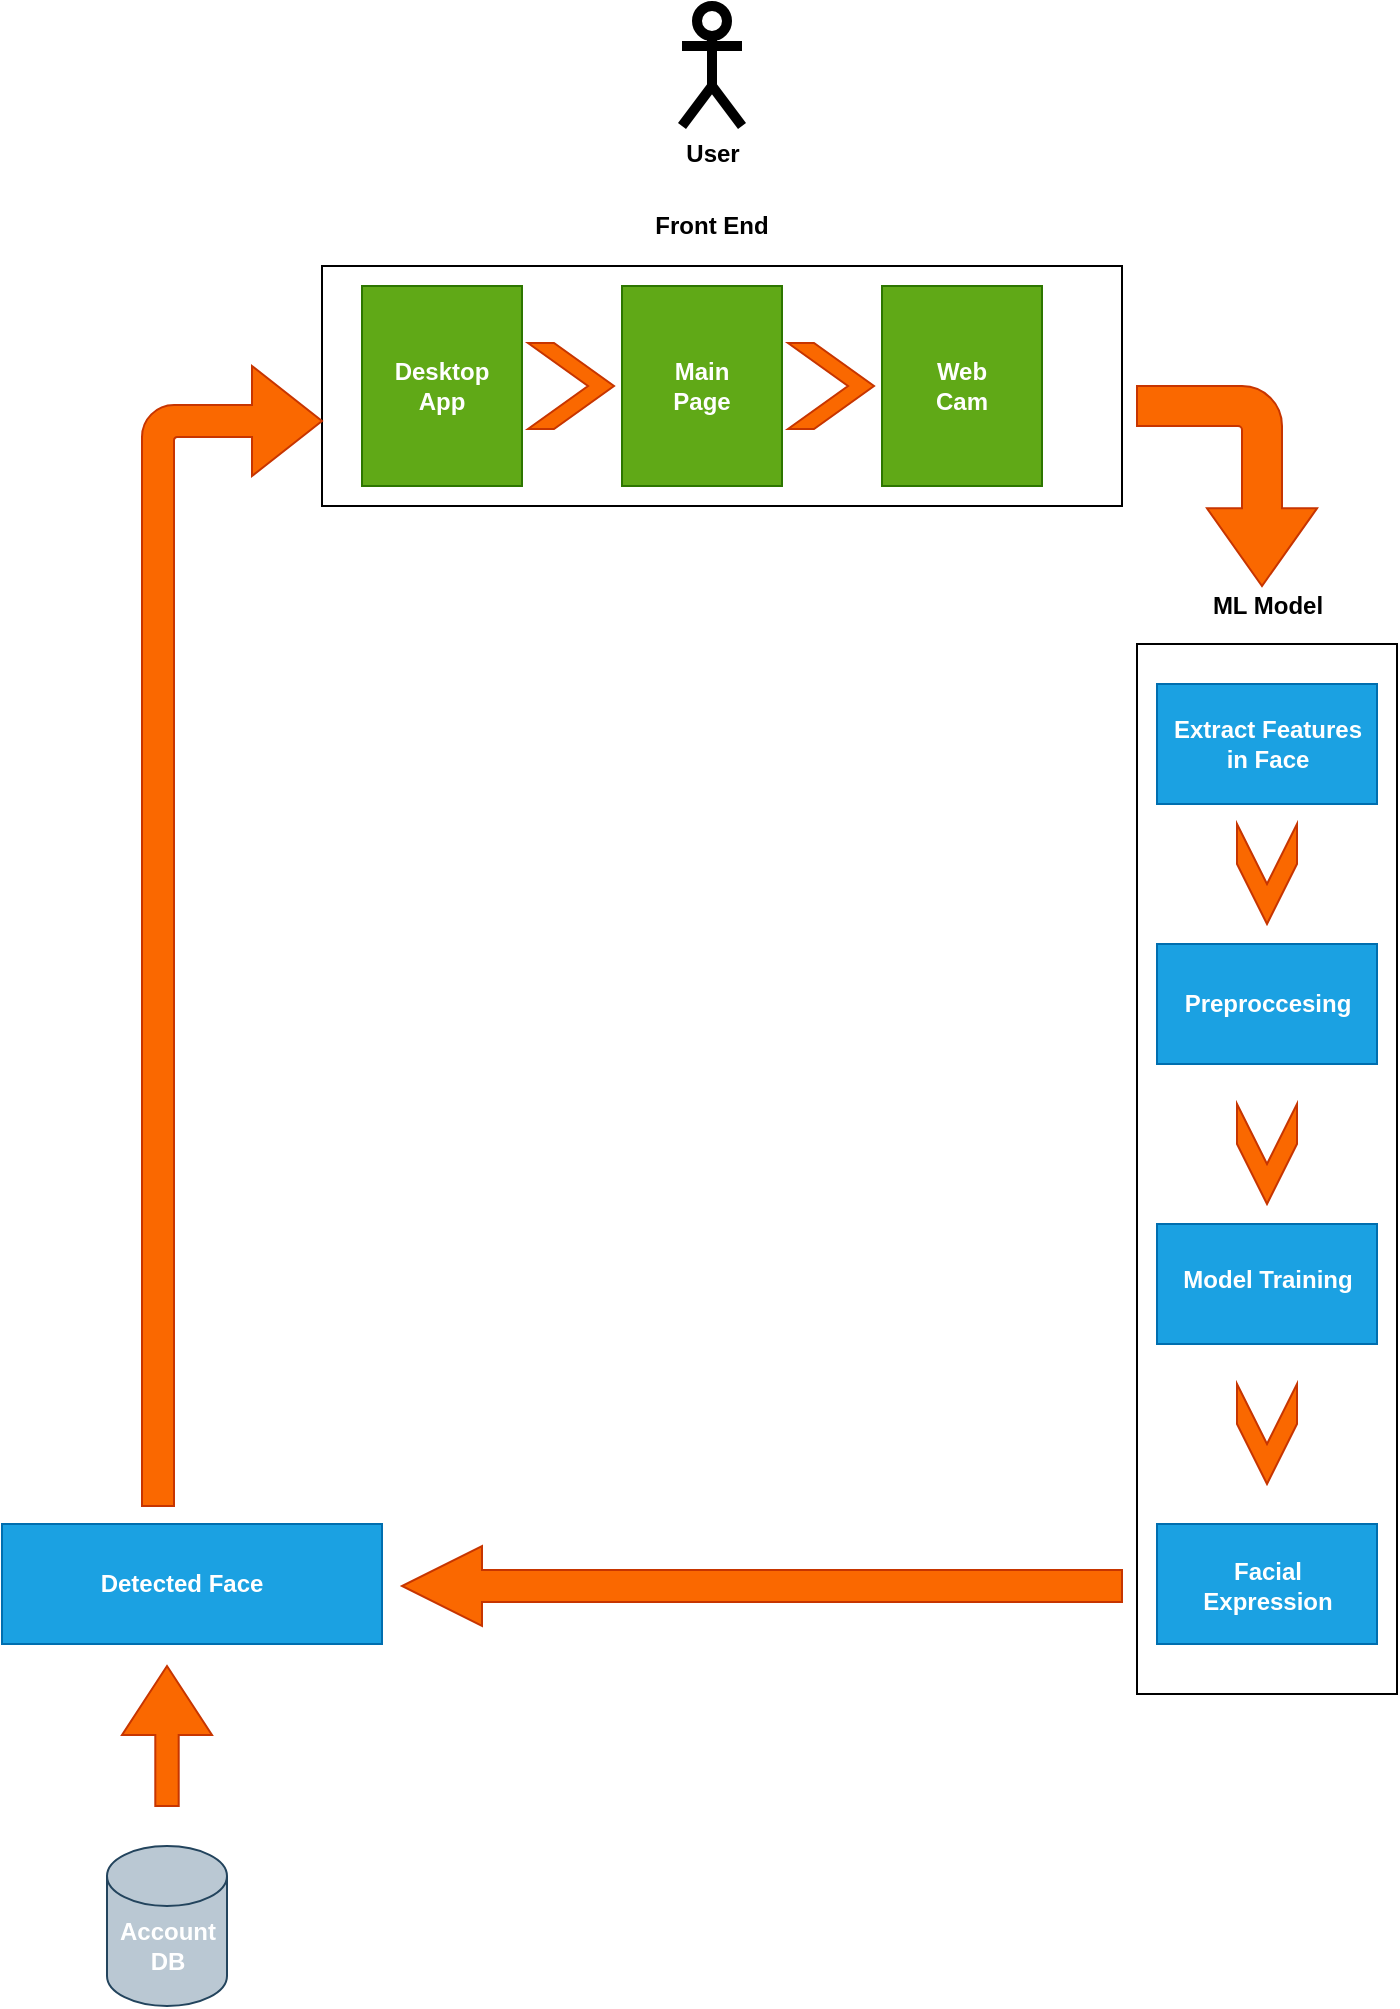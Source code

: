 <mxfile version="13.9.9" type="device"><diagram id="ygKm4KID9t6P_3aNxiqb" name="Page-1"><mxGraphModel dx="1673" dy="2058" grid="1" gridSize="10" guides="1" tooltips="1" connect="1" arrows="1" fold="1" page="1" pageScale="1" pageWidth="850" pageHeight="1100" math="0" shadow="0"><root><mxCell id="0"/><mxCell id="1" parent="0"/><mxCell id="u7BO8972I0mIPXvwngOA-1" value="" style="rounded=0;whiteSpace=wrap;html=1;" vertex="1" parent="1"><mxGeometry x="240" y="120" width="400" height="120" as="geometry"/></mxCell><mxCell id="u7BO8972I0mIPXvwngOA-2" value="" style="rounded=0;whiteSpace=wrap;html=1;fillColor=#60a917;strokeColor=#2D7600;fontColor=#ffffff;" vertex="1" parent="1"><mxGeometry x="260" y="130" width="80" height="100" as="geometry"/></mxCell><mxCell id="u7BO8972I0mIPXvwngOA-3" value="" style="rounded=0;whiteSpace=wrap;html=1;fillColor=#60a917;strokeColor=#2D7600;fontColor=#ffffff;" vertex="1" parent="1"><mxGeometry x="390" y="130" width="80" height="100" as="geometry"/></mxCell><mxCell id="u7BO8972I0mIPXvwngOA-4" value="" style="rounded=0;whiteSpace=wrap;html=1;fillColor=#60a917;strokeColor=#2D7600;fontColor=#ffffff;" vertex="1" parent="1"><mxGeometry x="520" y="130" width="80" height="100" as="geometry"/></mxCell><mxCell id="u7BO8972I0mIPXvwngOA-6" value="" style="html=1;shadow=0;dashed=0;align=center;verticalAlign=middle;shape=mxgraph.arrows2.arrow;dy=0;dx=30;notch=30;fillColor=#fa6800;strokeColor=#C73500;fontColor=#ffffff;" vertex="1" parent="1"><mxGeometry x="343" y="158.5" width="43" height="43" as="geometry"/></mxCell><mxCell id="u7BO8972I0mIPXvwngOA-7" value="" style="html=1;shadow=0;dashed=0;align=center;verticalAlign=middle;shape=mxgraph.arrows2.arrow;dy=0;dx=30;notch=30;fillColor=#fa6800;strokeColor=#C73500;fontColor=#ffffff;" vertex="1" parent="1"><mxGeometry x="473" y="158.5" width="43" height="43" as="geometry"/></mxCell><mxCell id="u7BO8972I0mIPXvwngOA-8" value="&lt;b&gt;&lt;font color=&quot;#ffffff&quot;&gt;Desktop App&lt;/font&gt;&lt;/b&gt;" style="text;html=1;strokeColor=none;fillColor=none;align=center;verticalAlign=middle;whiteSpace=wrap;rounded=0;" vertex="1" parent="1"><mxGeometry x="280" y="170" width="40" height="20" as="geometry"/></mxCell><mxCell id="u7BO8972I0mIPXvwngOA-9" value="&lt;font color=&quot;#ffffff&quot;&gt;&lt;b&gt;Main Page&lt;/b&gt;&lt;/font&gt;" style="text;html=1;strokeColor=none;fillColor=none;align=center;verticalAlign=middle;whiteSpace=wrap;rounded=0;" vertex="1" parent="1"><mxGeometry x="410" y="170" width="40" height="20" as="geometry"/></mxCell><mxCell id="u7BO8972I0mIPXvwngOA-10" value="&lt;b&gt;&lt;font color=&quot;#ffffff&quot;&gt;Web Cam&lt;/font&gt;&lt;/b&gt;" style="text;html=1;strokeColor=none;fillColor=none;align=center;verticalAlign=middle;whiteSpace=wrap;rounded=0;" vertex="1" parent="1"><mxGeometry x="540" y="170" width="40" height="20" as="geometry"/></mxCell><mxCell id="u7BO8972I0mIPXvwngOA-11" value="&lt;b&gt;Front End&lt;/b&gt;" style="text;html=1;strokeColor=none;fillColor=none;align=center;verticalAlign=middle;whiteSpace=wrap;rounded=0;" vertex="1" parent="1"><mxGeometry x="400" y="90" width="70" height="20" as="geometry"/></mxCell><mxCell id="u7BO8972I0mIPXvwngOA-12" value="" style="rounded=0;whiteSpace=wrap;html=1;rotation=90;" vertex="1" parent="1"><mxGeometry x="450" y="506.5" width="525" height="130" as="geometry"/></mxCell><mxCell id="u7BO8972I0mIPXvwngOA-13" value="" style="rounded=0;whiteSpace=wrap;html=1;fillColor=#1ba1e2;strokeColor=#006EAF;fontColor=#ffffff;" vertex="1" parent="1"><mxGeometry x="657.5" y="329" width="110" height="60" as="geometry"/></mxCell><mxCell id="u7BO8972I0mIPXvwngOA-14" value="" style="rounded=0;whiteSpace=wrap;html=1;fillColor=#1ba1e2;strokeColor=#006EAF;fontColor=#ffffff;" vertex="1" parent="1"><mxGeometry x="657.5" y="459" width="110" height="60" as="geometry"/></mxCell><mxCell id="u7BO8972I0mIPXvwngOA-15" value="" style="rounded=0;whiteSpace=wrap;html=1;fillColor=#1ba1e2;strokeColor=#006EAF;fontColor=#ffffff;" vertex="1" parent="1"><mxGeometry x="657.5" y="599" width="110" height="60" as="geometry"/></mxCell><mxCell id="u7BO8972I0mIPXvwngOA-16" value="" style="rounded=0;whiteSpace=wrap;html=1;fillColor=#1ba1e2;strokeColor=#006EAF;fontColor=#ffffff;" vertex="1" parent="1"><mxGeometry x="657.5" y="749" width="110" height="60" as="geometry"/></mxCell><mxCell id="u7BO8972I0mIPXvwngOA-20" value="" style="html=1;shadow=0;dashed=0;align=center;verticalAlign=middle;shape=mxgraph.arrows2.arrow;dy=0;dx=30;notch=30;rotation=90;fillColor=#fa6800;strokeColor=#C73500;fontColor=#ffffff;" vertex="1" parent="1"><mxGeometry x="687.5" y="549" width="50" height="30" as="geometry"/></mxCell><mxCell id="u7BO8972I0mIPXvwngOA-21" value="" style="html=1;shadow=0;dashed=0;align=center;verticalAlign=middle;shape=mxgraph.arrows2.arrow;dy=0;dx=30;notch=30;rotation=90;fillColor=#fa6800;strokeColor=#C73500;fontColor=#ffffff;" vertex="1" parent="1"><mxGeometry x="687.5" y="409" width="50" height="30" as="geometry"/></mxCell><mxCell id="u7BO8972I0mIPXvwngOA-22" value="" style="html=1;shadow=0;dashed=0;align=center;verticalAlign=middle;shape=mxgraph.arrows2.arrow;dy=0;dx=30;notch=30;rotation=90;fillColor=#fa6800;strokeColor=#C73500;fontColor=#ffffff;" vertex="1" parent="1"><mxGeometry x="687.5" y="689" width="50" height="30" as="geometry"/></mxCell><mxCell id="u7BO8972I0mIPXvwngOA-25" value="&lt;b&gt;ML Model&lt;/b&gt;" style="text;html=1;strokeColor=none;fillColor=none;align=center;verticalAlign=middle;whiteSpace=wrap;rounded=0;" vertex="1" parent="1"><mxGeometry x="677.5" y="280" width="70" height="20" as="geometry"/></mxCell><mxCell id="u7BO8972I0mIPXvwngOA-26" value="&lt;b&gt;&lt;font color=&quot;#ffffff&quot;&gt;Extract Features in Face&lt;/font&gt;&lt;/b&gt;" style="text;html=1;strokeColor=none;fillColor=none;align=center;verticalAlign=middle;whiteSpace=wrap;rounded=0;" vertex="1" parent="1"><mxGeometry x="663.75" y="349" width="97.5" height="20" as="geometry"/></mxCell><mxCell id="u7BO8972I0mIPXvwngOA-27" value="&lt;b&gt;&lt;font color=&quot;#ffffff&quot;&gt;Preproccesing&lt;/font&gt;&lt;/b&gt;" style="text;html=1;strokeColor=none;fillColor=none;align=center;verticalAlign=middle;whiteSpace=wrap;rounded=0;" vertex="1" parent="1"><mxGeometry x="663.75" y="479" width="97.5" height="20" as="geometry"/></mxCell><mxCell id="u7BO8972I0mIPXvwngOA-28" value="&lt;b&gt;&lt;font color=&quot;#ffffff&quot;&gt;Model Training&lt;/font&gt;&lt;/b&gt;" style="text;html=1;strokeColor=none;fillColor=none;align=center;verticalAlign=middle;whiteSpace=wrap;rounded=0;" vertex="1" parent="1"><mxGeometry x="663.75" y="616.5" width="97.5" height="20" as="geometry"/></mxCell><mxCell id="u7BO8972I0mIPXvwngOA-29" value="&lt;b&gt;&lt;font color=&quot;#ffffff&quot;&gt;Facial Expression&lt;/font&gt;&lt;/b&gt;" style="text;html=1;strokeColor=none;fillColor=none;align=center;verticalAlign=middle;whiteSpace=wrap;rounded=0;" vertex="1" parent="1"><mxGeometry x="663.75" y="770" width="97.5" height="20" as="geometry"/></mxCell><mxCell id="u7BO8972I0mIPXvwngOA-30" value="" style="html=1;shadow=0;dashed=0;align=center;verticalAlign=middle;shape=mxgraph.arrows2.arrow;dy=0.6;dx=40;direction=west;notch=0;fillColor=#fa6800;strokeColor=#C73500;fontColor=#ffffff;" vertex="1" parent="1"><mxGeometry x="280" y="760" width="360" height="40" as="geometry"/></mxCell><mxCell id="u7BO8972I0mIPXvwngOA-31" value="" style="rounded=0;whiteSpace=wrap;html=1;fillColor=#1ba1e2;strokeColor=#006EAF;fontColor=#ffffff;" vertex="1" parent="1"><mxGeometry x="80" y="749" width="190" height="60" as="geometry"/></mxCell><mxCell id="u7BO8972I0mIPXvwngOA-32" value="&lt;b&gt;&lt;font color=&quot;#ffffff&quot;&gt;Detected Face&lt;/font&gt;&lt;/b&gt;" style="text;html=1;strokeColor=none;fillColor=none;align=center;verticalAlign=middle;whiteSpace=wrap;rounded=0;" vertex="1" parent="1"><mxGeometry x="90" y="769" width="160" height="20" as="geometry"/></mxCell><mxCell id="u7BO8972I0mIPXvwngOA-33" value="" style="html=1;shadow=0;dashed=0;align=center;verticalAlign=middle;shape=mxgraph.arrows2.bendArrow;dy=8;dx=35;notch=0;arrowHead=55;rounded=1;fillColor=#fa6800;strokeColor=#C73500;fontColor=#ffffff;" vertex="1" parent="1"><mxGeometry x="150" y="170" width="90" height="570" as="geometry"/></mxCell><mxCell id="u7BO8972I0mIPXvwngOA-34" value="" style="html=1;shadow=0;dashed=0;align=center;verticalAlign=middle;shape=mxgraph.arrows2.bendArrow;dy=10;dx=38.83;notch=0;arrowHead=55;rounded=1;rotation=90;fillColor=#fa6800;strokeColor=#C73500;fontColor=#ffffff;" vertex="1" parent="1"><mxGeometry x="642.5" y="185" width="100" height="90" as="geometry"/></mxCell><mxCell id="u7BO8972I0mIPXvwngOA-35" value="" style="html=1;shadow=0;dashed=0;align=center;verticalAlign=middle;shape=mxgraph.arrows2.arrow;dy=0.74;dx=34.5;direction=north;notch=0;fillColor=#fa6800;strokeColor=#C73500;fontColor=#ffffff;" vertex="1" parent="1"><mxGeometry x="140" y="820" width="45" height="70" as="geometry"/></mxCell><mxCell id="u7BO8972I0mIPXvwngOA-36" value="" style="shape=cylinder3;whiteSpace=wrap;html=1;boundedLbl=1;backgroundOutline=1;size=15;fillColor=#bac8d3;strokeColor=#23445d;" vertex="1" parent="1"><mxGeometry x="132.5" y="910" width="60" height="80" as="geometry"/></mxCell><mxCell id="u7BO8972I0mIPXvwngOA-37" value="&lt;b&gt;&lt;font color=&quot;#ffffff&quot;&gt;Account DB&lt;/font&gt;&lt;/b&gt;" style="text;html=1;strokeColor=none;fillColor=none;align=center;verticalAlign=middle;whiteSpace=wrap;rounded=0;" vertex="1" parent="1"><mxGeometry x="143" y="950" width="40" height="20" as="geometry"/></mxCell><mxCell id="u7BO8972I0mIPXvwngOA-38" value="&lt;b&gt;User&lt;/b&gt;" style="shape=umlActor;verticalLabelPosition=bottom;verticalAlign=top;html=1;outlineConnect=0;strokeWidth=5;" vertex="1" parent="1"><mxGeometry x="420" y="-10" width="30" height="60" as="geometry"/></mxCell></root></mxGraphModel></diagram></mxfile>